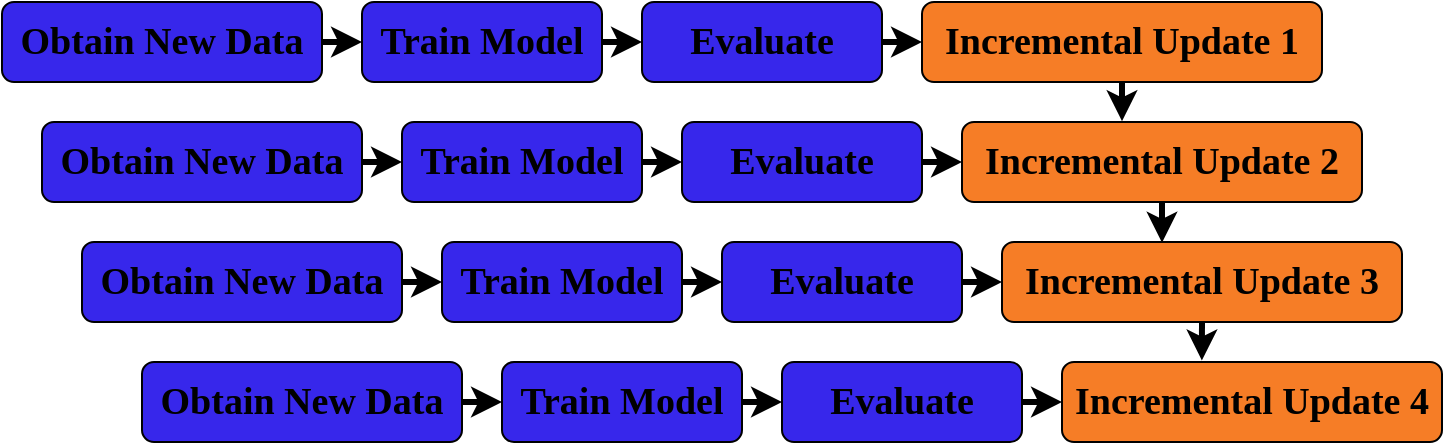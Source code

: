 <mxfile>
    <diagram id="oXKS-gWvoLZ0AP9WKIHT" name="Page-1">
        <mxGraphModel dx="608" dy="194" grid="1" gridSize="10" guides="1" tooltips="1" connect="1" arrows="1" fold="1" page="1" pageScale="1" pageWidth="827" pageHeight="1169" math="0" shadow="0">
            <root>
                <mxCell id="0"/>
                <mxCell id="1" parent="0"/>
                <mxCell id="5" style="edgeStyle=none;html=1;exitX=1;exitY=0.5;exitDx=0;exitDy=0;fontFamily=Georgia;fontSize=19;strokeWidth=3;" edge="1" parent="1" source="2" target="3">
                    <mxGeometry relative="1" as="geometry"/>
                </mxCell>
                <mxCell id="2" value="Obtain New Data" style="rounded=1;whiteSpace=wrap;html=1;fontSize=19;fillColor=#3727eb;fontStyle=1;fontFamily=Georgia;" vertex="1" parent="1">
                    <mxGeometry x="40" y="40" width="160" height="40" as="geometry"/>
                </mxCell>
                <mxCell id="6" style="edgeStyle=none;html=1;exitX=1;exitY=0.5;exitDx=0;exitDy=0;entryX=0;entryY=0.5;entryDx=0;entryDy=0;fontFamily=Georgia;fontSize=19;strokeWidth=3;" edge="1" parent="1" source="3" target="4">
                    <mxGeometry relative="1" as="geometry"/>
                </mxCell>
                <mxCell id="3" value="Train Model" style="rounded=1;whiteSpace=wrap;html=1;fontSize=19;fillColor=#3727eb;fontStyle=1;fontFamily=Georgia;" vertex="1" parent="1">
                    <mxGeometry x="220" y="40" width="120" height="40" as="geometry"/>
                </mxCell>
                <mxCell id="9" value="" style="edgeStyle=none;html=1;strokeWidth=3;fontFamily=Georgia;fontSize=19;" edge="1" parent="1" source="4" target="8">
                    <mxGeometry relative="1" as="geometry"/>
                </mxCell>
                <mxCell id="4" value="Evaluate" style="rounded=1;whiteSpace=wrap;html=1;fontSize=19;fillColor=#3727eb;fontStyle=1;fontFamily=Georgia;" vertex="1" parent="1">
                    <mxGeometry x="360" y="40" width="120" height="40" as="geometry"/>
                </mxCell>
                <mxCell id="43" value="" style="edgeStyle=none;html=1;strokeWidth=3;fontFamily=Georgia;fontSize=19;entryX=0.4;entryY=-0.01;entryDx=0;entryDy=0;entryPerimeter=0;" edge="1" parent="1" source="8" target="16">
                    <mxGeometry relative="1" as="geometry"/>
                </mxCell>
                <mxCell id="8" value="Incremental Update 1" style="rounded=1;whiteSpace=wrap;html=1;fontSize=19;fillColor=#f67d26;fontStyle=1;fontFamily=Georgia;" vertex="1" parent="1">
                    <mxGeometry x="500" y="40" width="200" height="40" as="geometry"/>
                </mxCell>
                <mxCell id="10" style="edgeStyle=none;html=1;exitX=1;exitY=0.5;exitDx=0;exitDy=0;fontFamily=Georgia;fontSize=19;strokeWidth=3;" edge="1" parent="1" source="11" target="13">
                    <mxGeometry relative="1" as="geometry"/>
                </mxCell>
                <mxCell id="11" value="Obtain New Data" style="rounded=1;whiteSpace=wrap;html=1;fontSize=19;fillColor=#3727eb;fontStyle=1;fontFamily=Georgia;" vertex="1" parent="1">
                    <mxGeometry x="60" y="100" width="160" height="40" as="geometry"/>
                </mxCell>
                <mxCell id="12" style="edgeStyle=none;html=1;exitX=1;exitY=0.5;exitDx=0;exitDy=0;entryX=0;entryY=0.5;entryDx=0;entryDy=0;fontFamily=Georgia;fontSize=19;strokeWidth=3;" edge="1" parent="1" source="13" target="15">
                    <mxGeometry relative="1" as="geometry"/>
                </mxCell>
                <mxCell id="13" value="Train Model" style="rounded=1;whiteSpace=wrap;html=1;fontSize=19;fillColor=#3727eb;fontStyle=1;fontFamily=Georgia;" vertex="1" parent="1">
                    <mxGeometry x="240" y="100" width="120" height="40" as="geometry"/>
                </mxCell>
                <mxCell id="14" value="" style="edgeStyle=none;html=1;strokeWidth=3;fontFamily=Georgia;fontSize=19;" edge="1" parent="1" source="15" target="16">
                    <mxGeometry relative="1" as="geometry"/>
                </mxCell>
                <mxCell id="15" value="Evaluate" style="rounded=1;whiteSpace=wrap;html=1;fontSize=19;fillColor=#3727eb;fontStyle=1;fontFamily=Georgia;" vertex="1" parent="1">
                    <mxGeometry x="380" y="100" width="120" height="40" as="geometry"/>
                </mxCell>
                <mxCell id="44" value="" style="edgeStyle=none;html=1;strokeWidth=3;fontFamily=Georgia;fontSize=19;entryX=0.4;entryY=0.008;entryDx=0;entryDy=0;entryPerimeter=0;exitX=0.5;exitY=1;exitDx=0;exitDy=0;" edge="1" parent="1" source="16" target="23">
                    <mxGeometry relative="1" as="geometry"/>
                </mxCell>
                <mxCell id="16" value="Incremental Update 2" style="rounded=1;whiteSpace=wrap;html=1;fontSize=19;fillColor=#f67d26;fontStyle=1;fontFamily=Georgia;" vertex="1" parent="1">
                    <mxGeometry x="520" y="100" width="200" height="40" as="geometry"/>
                </mxCell>
                <mxCell id="17" style="edgeStyle=none;html=1;exitX=1;exitY=0.5;exitDx=0;exitDy=0;fontFamily=Georgia;fontSize=19;strokeWidth=3;" edge="1" parent="1" source="18" target="20">
                    <mxGeometry relative="1" as="geometry"/>
                </mxCell>
                <mxCell id="18" value="Obtain New Data" style="rounded=1;whiteSpace=wrap;html=1;fontSize=19;fillColor=#3727eb;fontStyle=1;fontFamily=Georgia;" vertex="1" parent="1">
                    <mxGeometry x="80" y="160" width="160" height="40" as="geometry"/>
                </mxCell>
                <mxCell id="19" style="edgeStyle=none;html=1;exitX=1;exitY=0.5;exitDx=0;exitDy=0;entryX=0;entryY=0.5;entryDx=0;entryDy=0;fontFamily=Georgia;fontSize=19;strokeWidth=3;" edge="1" parent="1" source="20" target="22">
                    <mxGeometry relative="1" as="geometry"/>
                </mxCell>
                <mxCell id="20" value="Train Model" style="rounded=1;whiteSpace=wrap;html=1;fontSize=19;fillColor=#3727eb;fontStyle=1;fontFamily=Georgia;" vertex="1" parent="1">
                    <mxGeometry x="260" y="160" width="120" height="40" as="geometry"/>
                </mxCell>
                <mxCell id="21" value="" style="edgeStyle=none;html=1;strokeWidth=3;fontFamily=Georgia;fontSize=19;" edge="1" parent="1" source="22" target="23">
                    <mxGeometry relative="1" as="geometry"/>
                </mxCell>
                <mxCell id="22" value="Evaluate" style="rounded=1;whiteSpace=wrap;html=1;fontSize=19;fillColor=#3727eb;fontStyle=1;fontFamily=Georgia;" vertex="1" parent="1">
                    <mxGeometry x="400" y="160" width="120" height="40" as="geometry"/>
                </mxCell>
                <mxCell id="45" style="edgeStyle=none;html=1;exitX=0.5;exitY=1;exitDx=0;exitDy=0;entryX=0.368;entryY=-0.02;entryDx=0;entryDy=0;entryPerimeter=0;strokeWidth=3;fontFamily=Georgia;fontSize=19;" edge="1" parent="1" source="23" target="37">
                    <mxGeometry relative="1" as="geometry"/>
                </mxCell>
                <mxCell id="23" value="Incremental Update 3" style="rounded=1;whiteSpace=wrap;html=1;fontSize=19;fillColor=#f67d26;fontStyle=1;fontFamily=Georgia;" vertex="1" parent="1">
                    <mxGeometry x="540" y="160" width="200" height="40" as="geometry"/>
                </mxCell>
                <mxCell id="31" style="edgeStyle=none;html=1;exitX=1;exitY=0.5;exitDx=0;exitDy=0;fontFamily=Georgia;fontSize=19;strokeWidth=3;" edge="1" parent="1" source="32" target="34">
                    <mxGeometry relative="1" as="geometry"/>
                </mxCell>
                <mxCell id="32" value="Obtain New Data" style="rounded=1;whiteSpace=wrap;html=1;fontSize=19;fillColor=#3727eb;fontStyle=1;fontFamily=Georgia;" vertex="1" parent="1">
                    <mxGeometry x="110" y="220" width="160" height="40" as="geometry"/>
                </mxCell>
                <mxCell id="33" style="edgeStyle=none;html=1;exitX=1;exitY=0.5;exitDx=0;exitDy=0;entryX=0;entryY=0.5;entryDx=0;entryDy=0;fontFamily=Georgia;fontSize=19;strokeWidth=3;" edge="1" parent="1" source="34" target="36">
                    <mxGeometry relative="1" as="geometry"/>
                </mxCell>
                <mxCell id="34" value="Train Model" style="rounded=1;whiteSpace=wrap;html=1;fontSize=19;fillColor=#3727eb;fontStyle=1;fontFamily=Georgia;" vertex="1" parent="1">
                    <mxGeometry x="290" y="220" width="120" height="40" as="geometry"/>
                </mxCell>
                <mxCell id="35" value="" style="edgeStyle=none;html=1;strokeWidth=3;fontFamily=Georgia;fontSize=19;" edge="1" parent="1" source="36" target="37">
                    <mxGeometry relative="1" as="geometry"/>
                </mxCell>
                <mxCell id="36" value="Evaluate" style="rounded=1;whiteSpace=wrap;html=1;fontSize=19;fillColor=#3727eb;fontStyle=1;fontFamily=Georgia;" vertex="1" parent="1">
                    <mxGeometry x="430" y="220" width="120" height="40" as="geometry"/>
                </mxCell>
                <mxCell id="37" value="Incremental Update 4" style="rounded=1;whiteSpace=wrap;html=1;fontSize=19;fillColor=#f67d26;fontStyle=1;fontFamily=Georgia;" vertex="1" parent="1">
                    <mxGeometry x="570" y="220" width="190" height="40" as="geometry"/>
                </mxCell>
            </root>
        </mxGraphModel>
    </diagram>
</mxfile>